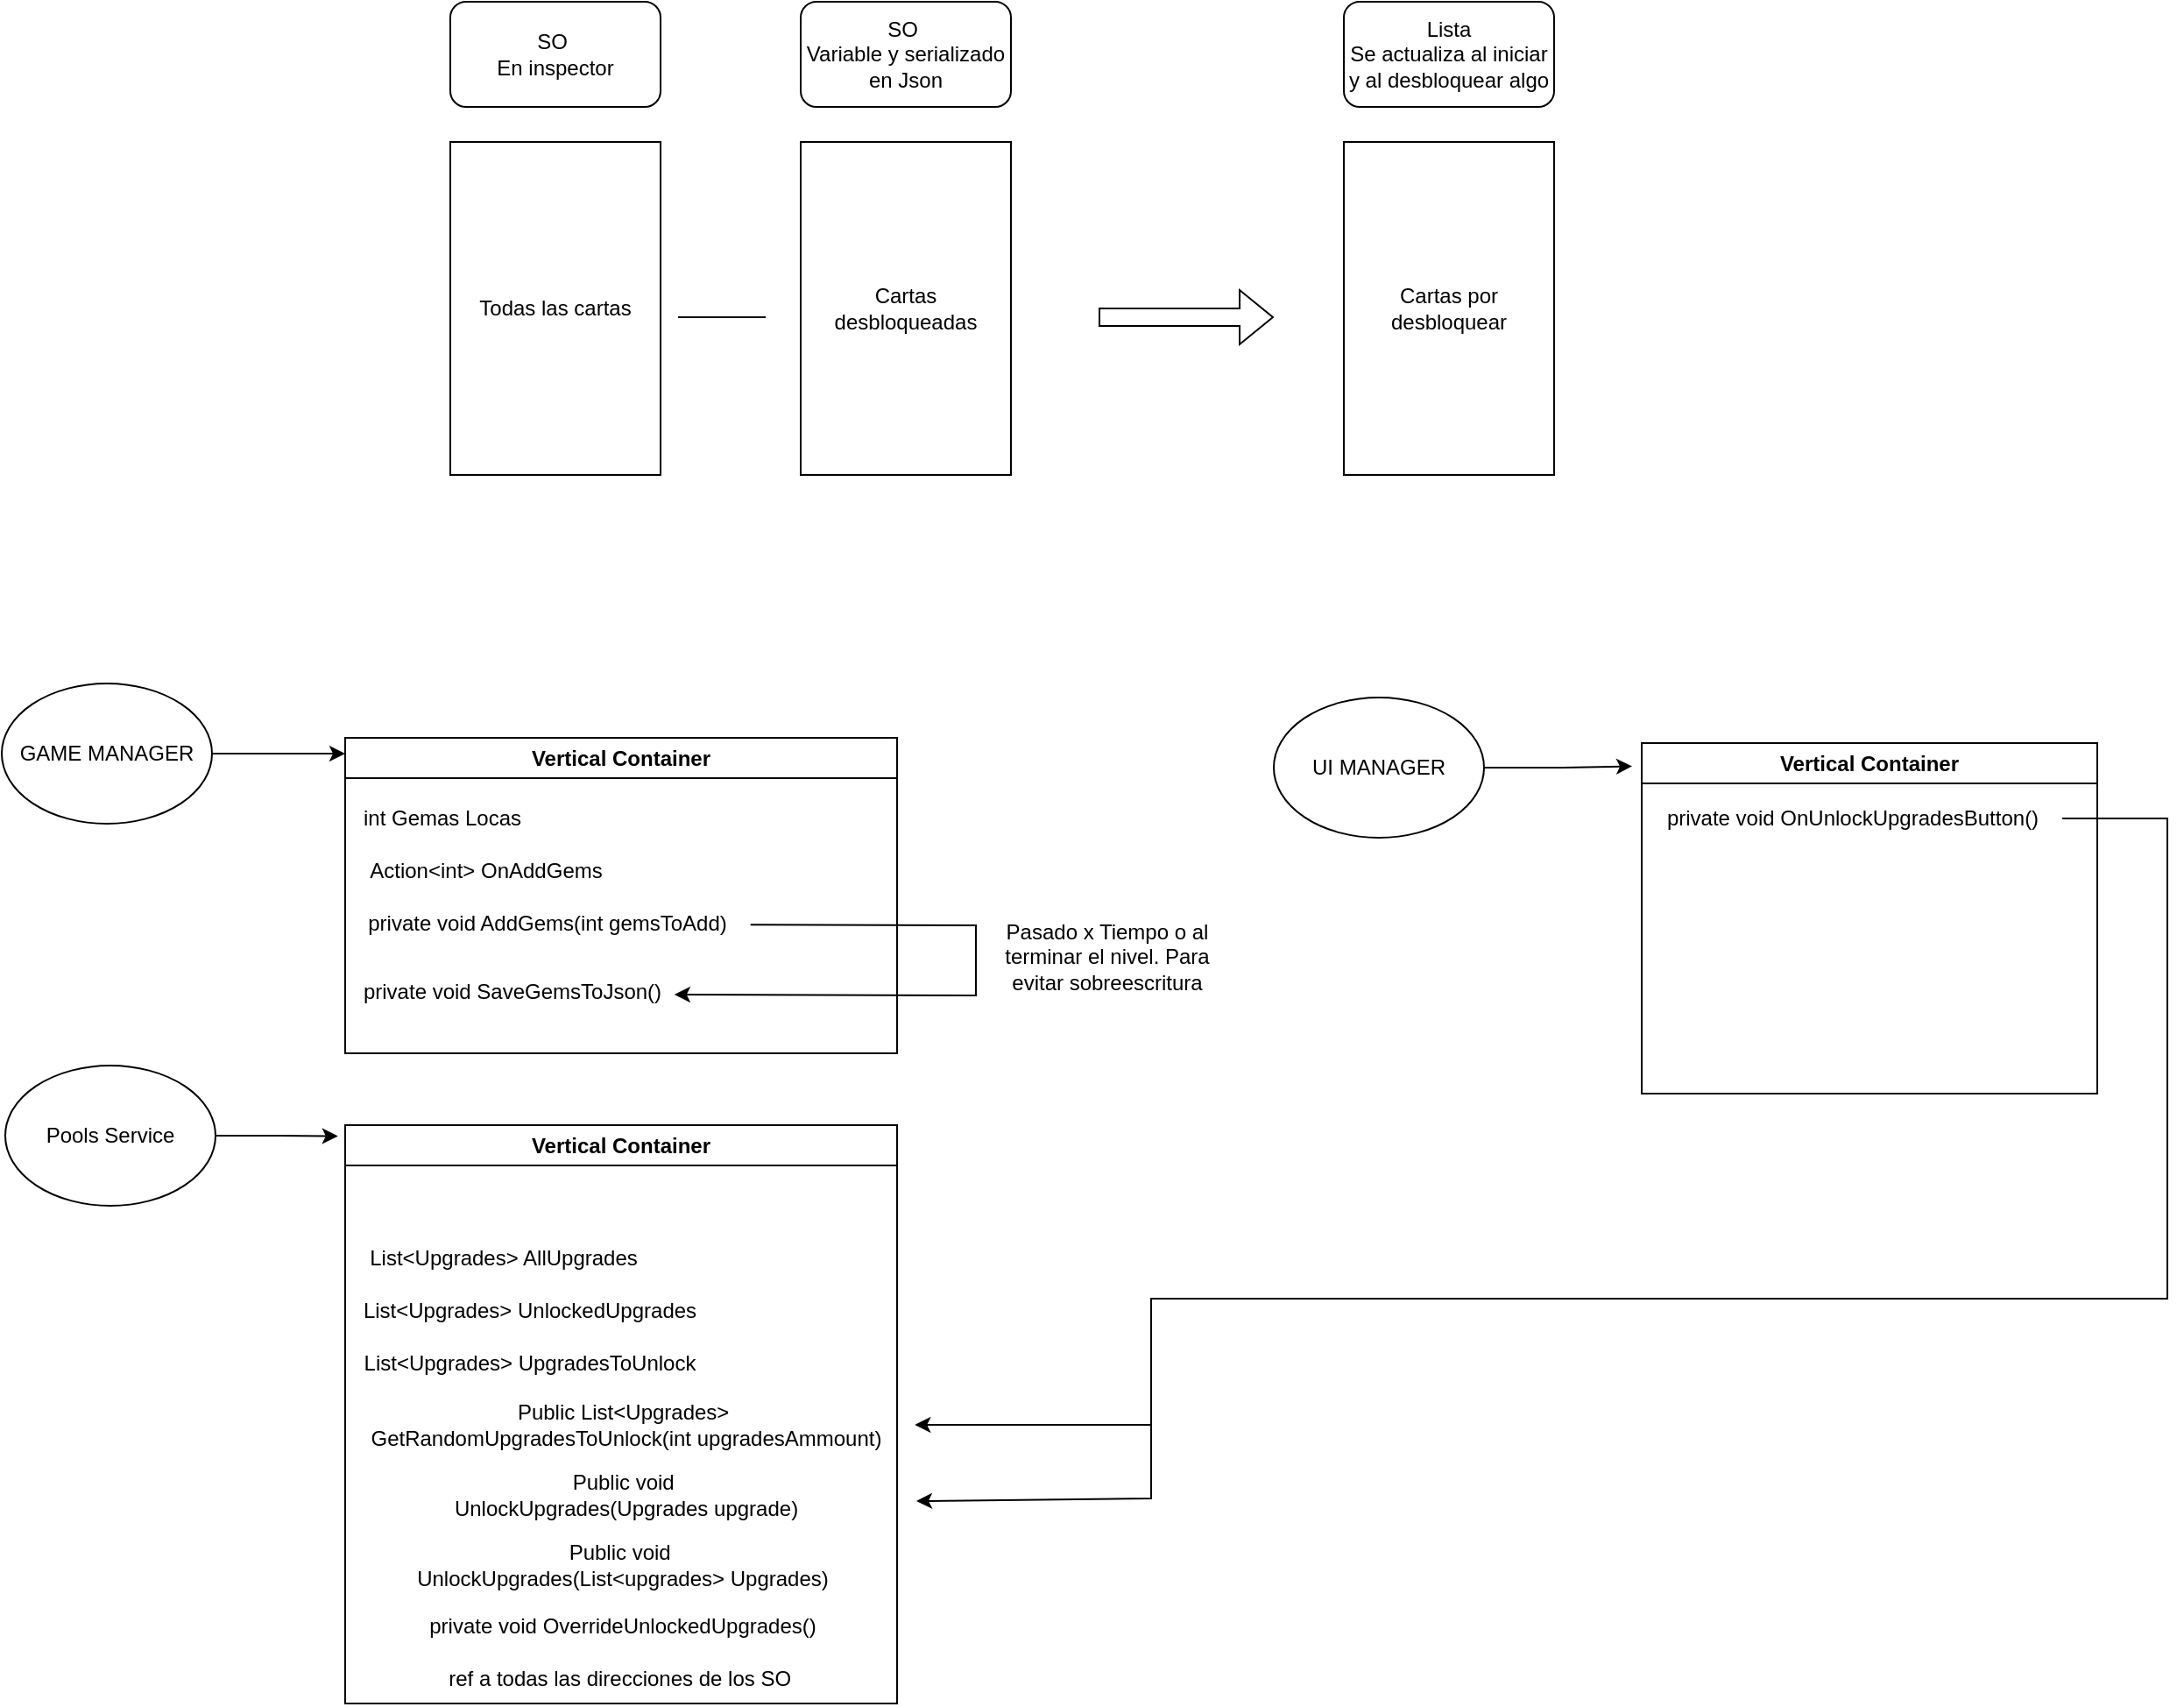 <mxfile version="24.2.7" type="device">
  <diagram name="Página-1" id="hkAuKUalKuUYYi6B4OF4">
    <mxGraphModel dx="1386" dy="793" grid="1" gridSize="10" guides="1" tooltips="1" connect="1" arrows="1" fold="1" page="1" pageScale="1" pageWidth="827" pageHeight="1169" math="0" shadow="0">
      <root>
        <mxCell id="0" />
        <mxCell id="1" parent="0" />
        <mxCell id="Ghun9r_aBVUG6SqOfzZd-1" value="Todas las cartas" style="rounded=0;whiteSpace=wrap;html=1;" parent="1" vertex="1">
          <mxGeometry x="430" y="220" width="120" height="190" as="geometry" />
        </mxCell>
        <mxCell id="Ghun9r_aBVUG6SqOfzZd-2" value="Cartas desbloqueadas" style="rounded=0;whiteSpace=wrap;html=1;" parent="1" vertex="1">
          <mxGeometry x="630" y="220" width="120" height="190" as="geometry" />
        </mxCell>
        <mxCell id="Ghun9r_aBVUG6SqOfzZd-3" value="Cartas por desbloquear" style="rounded=0;whiteSpace=wrap;html=1;" parent="1" vertex="1">
          <mxGeometry x="940" y="220" width="120" height="190" as="geometry" />
        </mxCell>
        <mxCell id="Ghun9r_aBVUG6SqOfzZd-4" value="" style="endArrow=none;html=1;rounded=0;" parent="1" edge="1">
          <mxGeometry width="50" height="50" relative="1" as="geometry">
            <mxPoint x="560" y="320" as="sourcePoint" />
            <mxPoint x="610" y="320" as="targetPoint" />
          </mxGeometry>
        </mxCell>
        <mxCell id="Ghun9r_aBVUG6SqOfzZd-5" value="" style="shape=flexArrow;endArrow=classic;html=1;rounded=0;" parent="1" edge="1">
          <mxGeometry width="50" height="50" relative="1" as="geometry">
            <mxPoint x="800" y="320" as="sourcePoint" />
            <mxPoint x="900" y="320" as="targetPoint" />
          </mxGeometry>
        </mxCell>
        <mxCell id="Ghun9r_aBVUG6SqOfzZd-6" value="GAME MANAGER" style="ellipse;whiteSpace=wrap;html=1;" parent="1" vertex="1">
          <mxGeometry x="174" y="529" width="120" height="80" as="geometry" />
        </mxCell>
        <mxCell id="Ghun9r_aBVUG6SqOfzZd-7" value="Vertical Container" style="swimlane;whiteSpace=wrap;html=1;" parent="1" vertex="1">
          <mxGeometry x="370" y="560" width="315" height="180" as="geometry">
            <mxRectangle x="370" y="560" width="140" height="30" as="alternateBounds" />
          </mxGeometry>
        </mxCell>
        <mxCell id="Ghun9r_aBVUG6SqOfzZd-10" value="Action&amp;lt;int&amp;gt; OnAddGems" style="text;html=1;align=center;verticalAlign=middle;resizable=0;points=[];autosize=1;strokeColor=none;fillColor=none;" parent="Ghun9r_aBVUG6SqOfzZd-7" vertex="1">
          <mxGeometry y="61" width="160" height="30" as="geometry" />
        </mxCell>
        <mxCell id="Ghun9r_aBVUG6SqOfzZd-9" value="int Gemas Locas" style="text;html=1;align=center;verticalAlign=middle;resizable=0;points=[];autosize=1;strokeColor=none;fillColor=none;" parent="Ghun9r_aBVUG6SqOfzZd-7" vertex="1">
          <mxGeometry y="31" width="110" height="30" as="geometry" />
        </mxCell>
        <mxCell id="Ghun9r_aBVUG6SqOfzZd-11" value="private void AddGems(int gemsToAdd)" style="text;html=1;align=center;verticalAlign=middle;resizable=0;points=[];autosize=1;strokeColor=none;fillColor=none;" parent="Ghun9r_aBVUG6SqOfzZd-7" vertex="1">
          <mxGeometry y="91" width="230" height="30" as="geometry" />
        </mxCell>
        <mxCell id="Ghun9r_aBVUG6SqOfzZd-20" value="private void SaveGemsToJson()" style="text;html=1;align=center;verticalAlign=middle;resizable=0;points=[];autosize=1;strokeColor=none;fillColor=none;" parent="Ghun9r_aBVUG6SqOfzZd-7" vertex="1">
          <mxGeometry y="130" width="190" height="30" as="geometry" />
        </mxCell>
        <mxCell id="Ghun9r_aBVUG6SqOfzZd-21" value="" style="endArrow=classic;html=1;rounded=0;exitX=1.006;exitY=0.522;exitDx=0;exitDy=0;exitPerimeter=0;entryX=0.989;entryY=0.55;entryDx=0;entryDy=0;entryPerimeter=0;" parent="Ghun9r_aBVUG6SqOfzZd-7" source="Ghun9r_aBVUG6SqOfzZd-11" target="Ghun9r_aBVUG6SqOfzZd-20" edge="1">
          <mxGeometry width="50" height="50" relative="1" as="geometry">
            <mxPoint x="340" y="241" as="sourcePoint" />
            <mxPoint x="390" y="191" as="targetPoint" />
            <Array as="points">
              <mxPoint x="360" y="107" />
              <mxPoint x="360" y="147" />
            </Array>
          </mxGeometry>
        </mxCell>
        <mxCell id="Ghun9r_aBVUG6SqOfzZd-8" style="edgeStyle=orthogonalEdgeStyle;rounded=0;orthogonalLoop=1;jettySize=auto;html=1;entryX=0;entryY=0.05;entryDx=0;entryDy=0;entryPerimeter=0;" parent="1" source="Ghun9r_aBVUG6SqOfzZd-6" target="Ghun9r_aBVUG6SqOfzZd-7" edge="1">
          <mxGeometry relative="1" as="geometry" />
        </mxCell>
        <mxCell id="Ghun9r_aBVUG6SqOfzZd-22" value="Pasado x Tiempo o al terminar el nivel. Para evitar sobreescritura" style="text;html=1;align=center;verticalAlign=middle;whiteSpace=wrap;rounded=0;" parent="1" vertex="1">
          <mxGeometry x="730" y="650" width="150" height="70" as="geometry" />
        </mxCell>
        <mxCell id="Ghun9r_aBVUG6SqOfzZd-25" value="SO&amp;nbsp;&lt;div&gt;En inspector&lt;/div&gt;" style="rounded=1;whiteSpace=wrap;html=1;" parent="1" vertex="1">
          <mxGeometry x="430" y="140" width="120" height="60" as="geometry" />
        </mxCell>
        <mxCell id="Ghun9r_aBVUG6SqOfzZd-26" value="SO&amp;nbsp;&lt;div&gt;Variable y serializado&lt;/div&gt;&lt;div&gt;en Json&lt;/div&gt;" style="rounded=1;whiteSpace=wrap;html=1;" parent="1" vertex="1">
          <mxGeometry x="630" y="140" width="120" height="60" as="geometry" />
        </mxCell>
        <mxCell id="Ghun9r_aBVUG6SqOfzZd-27" value="Lista&lt;div&gt;Se actualiza al iniciar&lt;/div&gt;&lt;div&gt;y al desbloquear algo&lt;/div&gt;" style="rounded=1;whiteSpace=wrap;html=1;" parent="1" vertex="1">
          <mxGeometry x="940" y="140" width="120" height="60" as="geometry" />
        </mxCell>
        <mxCell id="Ghun9r_aBVUG6SqOfzZd-35" value="UI MANAGER" style="ellipse;whiteSpace=wrap;html=1;" parent="1" vertex="1">
          <mxGeometry x="900" y="537" width="120" height="80" as="geometry" />
        </mxCell>
        <mxCell id="Ghun9r_aBVUG6SqOfzZd-40" value="Vertical Container" style="swimlane;whiteSpace=wrap;html=1;" parent="1" vertex="1">
          <mxGeometry x="1110" y="563" width="260" height="200" as="geometry" />
        </mxCell>
        <mxCell id="Ghun9r_aBVUG6SqOfzZd-42" value="private void OnUnlockUpgradesButton()" style="text;html=1;align=center;verticalAlign=middle;resizable=0;points=[];autosize=1;strokeColor=none;fillColor=none;" parent="Ghun9r_aBVUG6SqOfzZd-40" vertex="1">
          <mxGeometry y="28" width="240" height="30" as="geometry" />
        </mxCell>
        <mxCell id="Ghun9r_aBVUG6SqOfzZd-41" style="edgeStyle=orthogonalEdgeStyle;rounded=0;orthogonalLoop=1;jettySize=auto;html=1;entryX=-0.021;entryY=0.066;entryDx=0;entryDy=0;entryPerimeter=0;" parent="1" source="Ghun9r_aBVUG6SqOfzZd-35" target="Ghun9r_aBVUG6SqOfzZd-40" edge="1">
          <mxGeometry relative="1" as="geometry" />
        </mxCell>
        <mxCell id="Ghun9r_aBVUG6SqOfzZd-45" value="" style="endArrow=classic;html=1;rounded=0;entryX=1.001;entryY=0.513;entryDx=0;entryDy=0;entryPerimeter=0;" parent="1" edge="1">
          <mxGeometry width="50" height="50" relative="1" as="geometry">
            <mxPoint x="830" y="944" as="sourcePoint" />
            <mxPoint x="696" y="995.52" as="targetPoint" />
            <Array as="points">
              <mxPoint x="830" y="994" />
            </Array>
          </mxGeometry>
        </mxCell>
        <mxCell id="Ghun9r_aBVUG6SqOfzZd-44" style="edgeStyle=orthogonalEdgeStyle;rounded=0;orthogonalLoop=1;jettySize=auto;html=1;entryX=1.016;entryY=0.5;entryDx=0;entryDy=0;entryPerimeter=0;" parent="1" source="Ghun9r_aBVUG6SqOfzZd-42" target="HfGaZ38eyLDRiMktCQOj-11" edge="1">
          <mxGeometry relative="1" as="geometry">
            <mxPoint x="710" y="1220" as="targetPoint" />
            <Array as="points">
              <mxPoint x="1410" y="606" />
              <mxPoint x="1410" y="880" />
              <mxPoint x="830" y="880" />
              <mxPoint x="830" y="952" />
            </Array>
          </mxGeometry>
        </mxCell>
        <mxCell id="HfGaZ38eyLDRiMktCQOj-1" value="Pools Service" style="ellipse;whiteSpace=wrap;html=1;" vertex="1" parent="1">
          <mxGeometry x="176" y="747" width="120" height="80" as="geometry" />
        </mxCell>
        <mxCell id="HfGaZ38eyLDRiMktCQOj-2" value="Vertical Container" style="swimlane;whiteSpace=wrap;html=1;" vertex="1" parent="1">
          <mxGeometry x="370" y="781" width="315" height="330" as="geometry">
            <mxRectangle x="370" y="560" width="140" height="30" as="alternateBounds" />
          </mxGeometry>
        </mxCell>
        <mxCell id="HfGaZ38eyLDRiMktCQOj-8" value="List&amp;lt;Upgrades&amp;gt; AllUpgrades" style="text;html=1;align=center;verticalAlign=middle;resizable=0;points=[];autosize=1;strokeColor=none;fillColor=none;" vertex="1" parent="HfGaZ38eyLDRiMktCQOj-2">
          <mxGeometry y="61" width="180" height="30" as="geometry" />
        </mxCell>
        <mxCell id="HfGaZ38eyLDRiMktCQOj-9" value="List&amp;lt;Upgrades&amp;gt; UnlockedUpgrades" style="text;html=1;align=center;verticalAlign=middle;resizable=0;points=[];autosize=1;strokeColor=none;fillColor=none;" vertex="1" parent="HfGaZ38eyLDRiMktCQOj-2">
          <mxGeometry y="91" width="210" height="30" as="geometry" />
        </mxCell>
        <mxCell id="HfGaZ38eyLDRiMktCQOj-10" value="List&amp;lt;Upgrades&amp;gt; UpgradesToUnlock" style="text;html=1;align=center;verticalAlign=middle;resizable=0;points=[];autosize=1;strokeColor=none;fillColor=none;" vertex="1" parent="HfGaZ38eyLDRiMktCQOj-2">
          <mxGeometry y="121" width="210" height="30" as="geometry" />
        </mxCell>
        <mxCell id="HfGaZ38eyLDRiMktCQOj-11" value="Public List&amp;lt;Upgrades&amp;gt;&amp;nbsp;&lt;div&gt;GetRandomUpgradesToUnlock&lt;span style=&quot;background-color: initial;&quot;&gt;(int upgradesAmmount&lt;/span&gt;&lt;span style=&quot;background-color: initial;&quot;&gt;)&lt;/span&gt;&lt;/div&gt;" style="text;html=1;align=center;verticalAlign=middle;resizable=0;points=[];autosize=1;strokeColor=none;fillColor=none;" vertex="1" parent="HfGaZ38eyLDRiMktCQOj-2">
          <mxGeometry y="151" width="320" height="40" as="geometry" />
        </mxCell>
        <mxCell id="HfGaZ38eyLDRiMktCQOj-12" value="Public void&amp;nbsp;&lt;div&gt;UnlockUpgrades&lt;span style=&quot;background-color: initial;&quot;&gt;(Upgrades upgrade&lt;/span&gt;&lt;span style=&quot;background-color: initial;&quot;&gt;)&lt;/span&gt;&lt;/div&gt;" style="text;html=1;align=center;verticalAlign=middle;resizable=0;points=[];autosize=1;strokeColor=none;fillColor=none;" vertex="1" parent="HfGaZ38eyLDRiMktCQOj-2">
          <mxGeometry x="50" y="191" width="220" height="40" as="geometry" />
        </mxCell>
        <mxCell id="HfGaZ38eyLDRiMktCQOj-13" value="Public void&amp;nbsp;&lt;div&gt;UnlockUpgrades&lt;span style=&quot;background-color: initial;&quot;&gt;(List&amp;lt;upgrades&amp;gt; Upgrades&lt;/span&gt;&lt;span style=&quot;background-color: initial;&quot;&gt;)&lt;/span&gt;&lt;/div&gt;" style="text;html=1;align=center;verticalAlign=middle;resizable=0;points=[];autosize=1;strokeColor=none;fillColor=none;" vertex="1" parent="HfGaZ38eyLDRiMktCQOj-2">
          <mxGeometry x="27.5" y="231" width="260" height="40" as="geometry" />
        </mxCell>
        <mxCell id="HfGaZ38eyLDRiMktCQOj-14" value="private void&amp;nbsp;&lt;span style=&quot;background-color: initial;&quot;&gt;OverrideUnlockedUpgrades&lt;/span&gt;&lt;span style=&quot;background-color: initial;&quot;&gt;(&lt;/span&gt;&lt;span style=&quot;background-color: initial;&quot;&gt;)&lt;/span&gt;" style="text;html=1;align=center;verticalAlign=middle;resizable=0;points=[];autosize=1;strokeColor=none;fillColor=none;" vertex="1" parent="HfGaZ38eyLDRiMktCQOj-2">
          <mxGeometry x="37.5" y="271" width="240" height="30" as="geometry" />
        </mxCell>
        <mxCell id="HfGaZ38eyLDRiMktCQOj-15" value="ref a todas las direcciones de los SO&amp;nbsp;" style="text;html=1;align=center;verticalAlign=middle;resizable=0;points=[];autosize=1;strokeColor=none;fillColor=none;" vertex="1" parent="HfGaZ38eyLDRiMktCQOj-2">
          <mxGeometry x="47.5" y="301" width="220" height="30" as="geometry" />
        </mxCell>
        <mxCell id="HfGaZ38eyLDRiMktCQOj-16" style="edgeStyle=orthogonalEdgeStyle;rounded=0;orthogonalLoop=1;jettySize=auto;html=1;entryX=-0.013;entryY=0.019;entryDx=0;entryDy=0;entryPerimeter=0;" edge="1" parent="1" source="HfGaZ38eyLDRiMktCQOj-1" target="HfGaZ38eyLDRiMktCQOj-2">
          <mxGeometry relative="1" as="geometry" />
        </mxCell>
      </root>
    </mxGraphModel>
  </diagram>
</mxfile>
